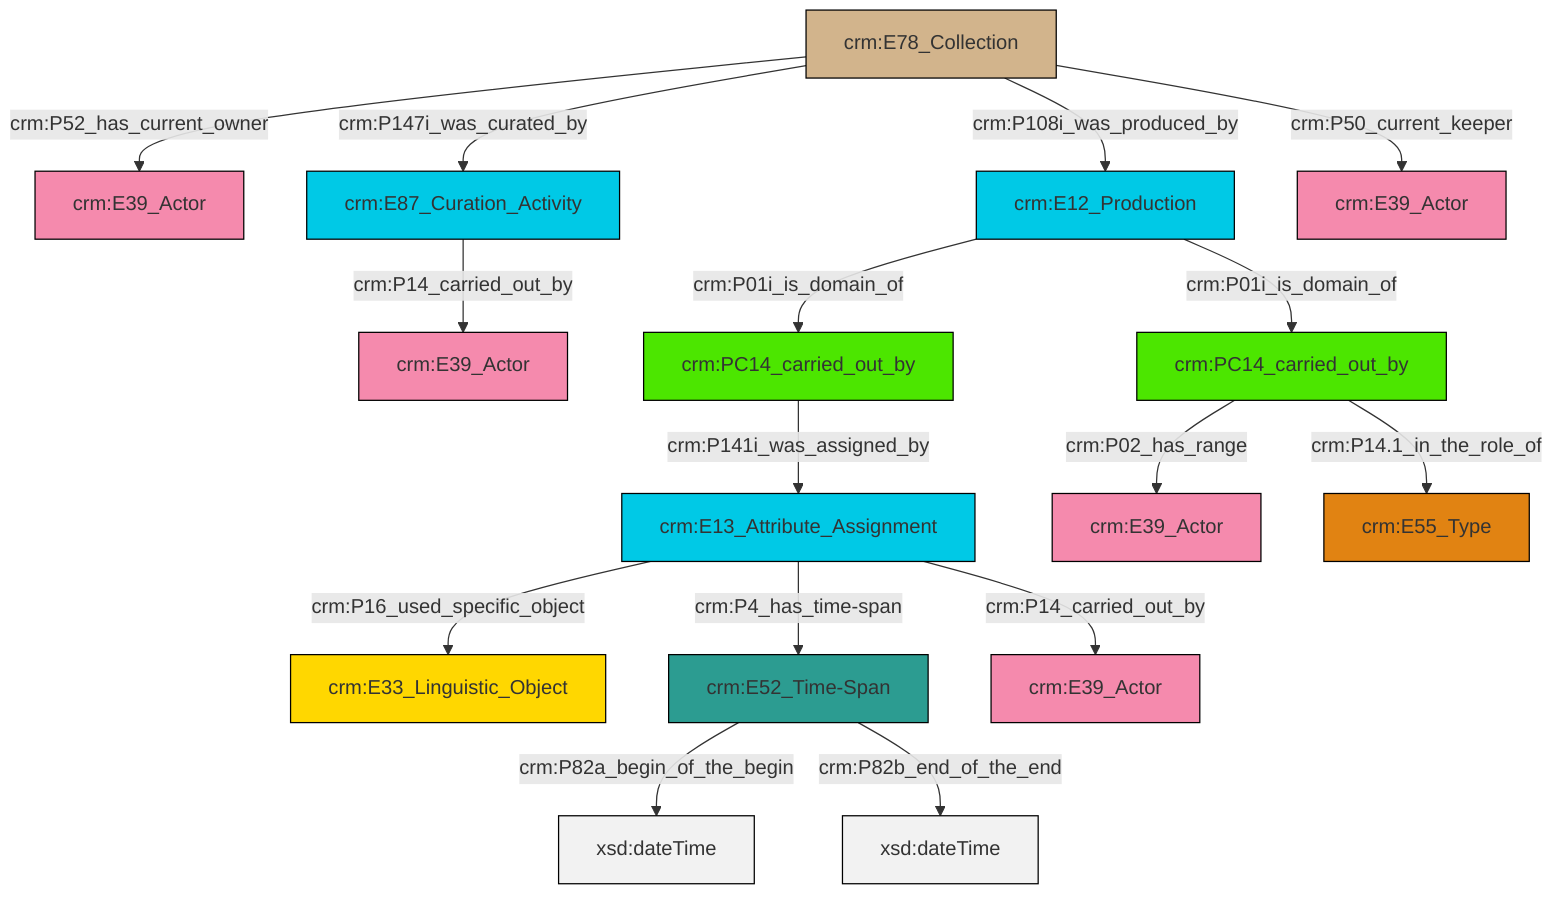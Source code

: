 graph TD
classDef Literal fill:#f2f2f2,stroke:#000000;
classDef CRM_Entity fill:#FFFFFF,stroke:#000000;
classDef Temporal_Entity fill:#00C9E6, stroke:#000000;
classDef Type fill:#E18312, stroke:#000000;
classDef Time-Span fill:#2C9C91, stroke:#000000;
classDef Appellation fill:#FFEB7F, stroke:#000000;
classDef Place fill:#008836, stroke:#000000;
classDef Persistent_Item fill:#B266B2, stroke:#000000;
classDef Conceptual_Object fill:#FFD700, stroke:#000000;
classDef Physical_Thing fill:#D2B48C, stroke:#000000;
classDef Actor fill:#f58aad, stroke:#000000;
classDef PC_Classes fill:#4ce600, stroke:#000000;
classDef Multi fill:#cccccc,stroke:#000000;

0["crm:E13_Attribute_Assignment"]:::Temporal_Entity -->|crm:P16_used_specific_object| 1["crm:E33_Linguistic_Object"]:::Conceptual_Object
6["crm:E78_Collection"]:::Physical_Thing -->|crm:P147i_was_curated_by| 7["crm:E87_Curation_Activity"]:::Temporal_Entity
8["crm:E52_Time-Span"]:::Time-Span -->|crm:P82a_begin_of_the_begin| 9[xsd:dateTime]:::Literal
10["crm:PC14_carried_out_by"]:::PC_Classes -->|crm:P02_has_range| 11["crm:E39_Actor"]:::Actor
12["crm:E12_Production"]:::Temporal_Entity -->|crm:P01i_is_domain_of| 10["crm:PC14_carried_out_by"]:::PC_Classes
6["crm:E78_Collection"]:::Physical_Thing -->|crm:P52_has_current_owner| 2["crm:E39_Actor"]:::Actor
8["crm:E52_Time-Span"]:::Time-Span -->|crm:P82b_end_of_the_end| 15[xsd:dateTime]:::Literal
10["crm:PC14_carried_out_by"]:::PC_Classes -->|crm:P14.1_in_the_role_of| 17["crm:E55_Type"]:::Type
7["crm:E87_Curation_Activity"]:::Temporal_Entity -->|crm:P14_carried_out_by| 4["crm:E39_Actor"]:::Actor
6["crm:E78_Collection"]:::Physical_Thing -->|crm:P50_current_keeper| 19["crm:E39_Actor"]:::Actor
6["crm:E78_Collection"]:::Physical_Thing -->|crm:P108i_was_produced_by| 12["crm:E12_Production"]:::Temporal_Entity
0["crm:E13_Attribute_Assignment"]:::Temporal_Entity -->|crm:P4_has_time-span| 8["crm:E52_Time-Span"]:::Time-Span
12["crm:E12_Production"]:::Temporal_Entity -->|crm:P01i_is_domain_of| 20["crm:PC14_carried_out_by"]:::PC_Classes
0["crm:E13_Attribute_Assignment"]:::Temporal_Entity -->|crm:P14_carried_out_by| 23["crm:E39_Actor"]:::Actor
20["crm:PC14_carried_out_by"]:::PC_Classes -->|crm:P141i_was_assigned_by| 0["crm:E13_Attribute_Assignment"]:::Temporal_Entity